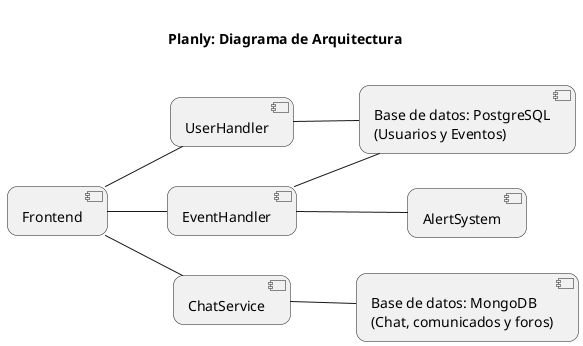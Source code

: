 @startuml ArchitecturalDiagram

    title \n Planly: Diagrama de Arquitectura \n

    left to right direction
    skinparam monochrome true
    skinparam roundcorner 20

    ' Services definition

        ' Database Services
        [Base de datos: PostgreSQL\n(Usuarios y Eventos)] as P_SQL_DB
        [Base de datos: MongoDB\n(Chat, comunicados y foros)] as MONGO_DB

        ' Business and logic services
        [UserHandler] as UHMicro
        [EventHandler] as EHMicro
        [AlertSystem] as ALSys
        [ChatService] as ChatServ
        [Frontend] as Front

        
        Front -- UHMicro
        Front -- EHMicro
        Front -- ChatServ

        EHMicro -- P_SQL_DB
        UHMicro -- P_SQL_DB

        ChatServ -- MONGO_DB

        EHMicro -- ALSys


@enduml